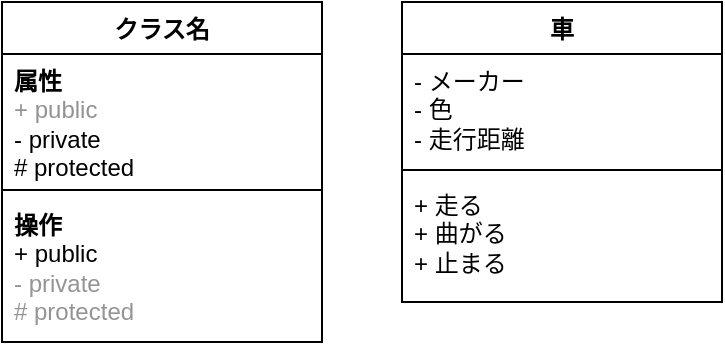<mxfile version="28.1.2">
  <diagram name="ページ1" id="kPG9GVBLVAnhuQh2lCtS">
    <mxGraphModel dx="786" dy="516" grid="1" gridSize="10" guides="1" tooltips="1" connect="1" arrows="1" fold="1" page="1" pageScale="1" pageWidth="1600" pageHeight="1200" math="0" shadow="0">
      <root>
        <mxCell id="0" />
        <mxCell id="1" parent="0" />
        <mxCell id="Fwy8HbFJKl6jDl4D-9tG-1" value="車" style="swimlane;fontStyle=1;align=center;verticalAlign=top;childLayout=stackLayout;horizontal=1;startSize=26;horizontalStack=0;resizeParent=1;resizeParentMax=0;resizeLast=0;collapsible=1;marginBottom=0;whiteSpace=wrap;html=1;" vertex="1" parent="1">
          <mxGeometry x="320" y="200" width="160" height="150" as="geometry" />
        </mxCell>
        <mxCell id="Fwy8HbFJKl6jDl4D-9tG-2" value="- メーカー&lt;div&gt;- 色&lt;/div&gt;&lt;div&gt;- 走行距離&lt;/div&gt;" style="text;strokeColor=none;fillColor=none;align=left;verticalAlign=top;spacingLeft=4;spacingRight=4;overflow=hidden;rotatable=0;points=[[0,0.5],[1,0.5]];portConstraint=eastwest;whiteSpace=wrap;html=1;" vertex="1" parent="Fwy8HbFJKl6jDl4D-9tG-1">
          <mxGeometry y="26" width="160" height="54" as="geometry" />
        </mxCell>
        <mxCell id="Fwy8HbFJKl6jDl4D-9tG-3" value="" style="line;strokeWidth=1;fillColor=none;align=left;verticalAlign=middle;spacingTop=-1;spacingLeft=3;spacingRight=3;rotatable=0;labelPosition=right;points=[];portConstraint=eastwest;strokeColor=inherit;" vertex="1" parent="Fwy8HbFJKl6jDl4D-9tG-1">
          <mxGeometry y="80" width="160" height="8" as="geometry" />
        </mxCell>
        <mxCell id="Fwy8HbFJKl6jDl4D-9tG-4" value="+ 走る&lt;div&gt;+ 曲がる&lt;/div&gt;&lt;div&gt;+ 止まる&lt;/div&gt;" style="text;strokeColor=none;fillColor=none;align=left;verticalAlign=top;spacingLeft=4;spacingRight=4;overflow=hidden;rotatable=0;points=[[0,0.5],[1,0.5]];portConstraint=eastwest;whiteSpace=wrap;html=1;" vertex="1" parent="Fwy8HbFJKl6jDl4D-9tG-1">
          <mxGeometry y="88" width="160" height="62" as="geometry" />
        </mxCell>
        <mxCell id="Fwy8HbFJKl6jDl4D-9tG-5" value="クラス名" style="swimlane;fontStyle=1;align=center;verticalAlign=top;childLayout=stackLayout;horizontal=1;startSize=26;horizontalStack=0;resizeParent=1;resizeParentMax=0;resizeLast=0;collapsible=1;marginBottom=0;whiteSpace=wrap;html=1;" vertex="1" parent="1">
          <mxGeometry x="120" y="200" width="160" height="170" as="geometry" />
        </mxCell>
        <mxCell id="Fwy8HbFJKl6jDl4D-9tG-6" value="&lt;b&gt;属性&lt;/b&gt;&lt;div&gt;&lt;font style=&quot;color: rgb(146, 146, 146);&quot;&gt;+ public&lt;/font&gt;&lt;br&gt;&lt;div&gt;- private&lt;/div&gt;&lt;/div&gt;&lt;div&gt;# protected&lt;/div&gt;" style="text;strokeColor=none;fillColor=none;align=left;verticalAlign=top;spacingLeft=4;spacingRight=4;overflow=hidden;rotatable=0;points=[[0,0.5],[1,0.5]];portConstraint=eastwest;whiteSpace=wrap;html=1;" vertex="1" parent="Fwy8HbFJKl6jDl4D-9tG-5">
          <mxGeometry y="26" width="160" height="64" as="geometry" />
        </mxCell>
        <mxCell id="Fwy8HbFJKl6jDl4D-9tG-7" value="" style="line;strokeWidth=1;fillColor=none;align=left;verticalAlign=middle;spacingTop=-1;spacingLeft=3;spacingRight=3;rotatable=0;labelPosition=right;points=[];portConstraint=eastwest;strokeColor=inherit;" vertex="1" parent="Fwy8HbFJKl6jDl4D-9tG-5">
          <mxGeometry y="90" width="160" height="8" as="geometry" />
        </mxCell>
        <mxCell id="Fwy8HbFJKl6jDl4D-9tG-8" value="&lt;b&gt;操作&lt;/b&gt;&lt;div&gt;&lt;div&gt;+ public&lt;br&gt;&lt;div&gt;&lt;font style=&quot;color: rgb(148, 148, 148);&quot;&gt;- private&lt;/font&gt;&lt;/div&gt;&lt;/div&gt;&lt;div&gt;&lt;font style=&quot;color: rgb(148, 148, 148);&quot;&gt;# protected&lt;/font&gt;&lt;/div&gt;&lt;/div&gt;" style="text;strokeColor=none;fillColor=none;align=left;verticalAlign=top;spacingLeft=4;spacingRight=4;overflow=hidden;rotatable=0;points=[[0,0.5],[1,0.5]];portConstraint=eastwest;whiteSpace=wrap;html=1;" vertex="1" parent="Fwy8HbFJKl6jDl4D-9tG-5">
          <mxGeometry y="98" width="160" height="72" as="geometry" />
        </mxCell>
      </root>
    </mxGraphModel>
  </diagram>
</mxfile>
